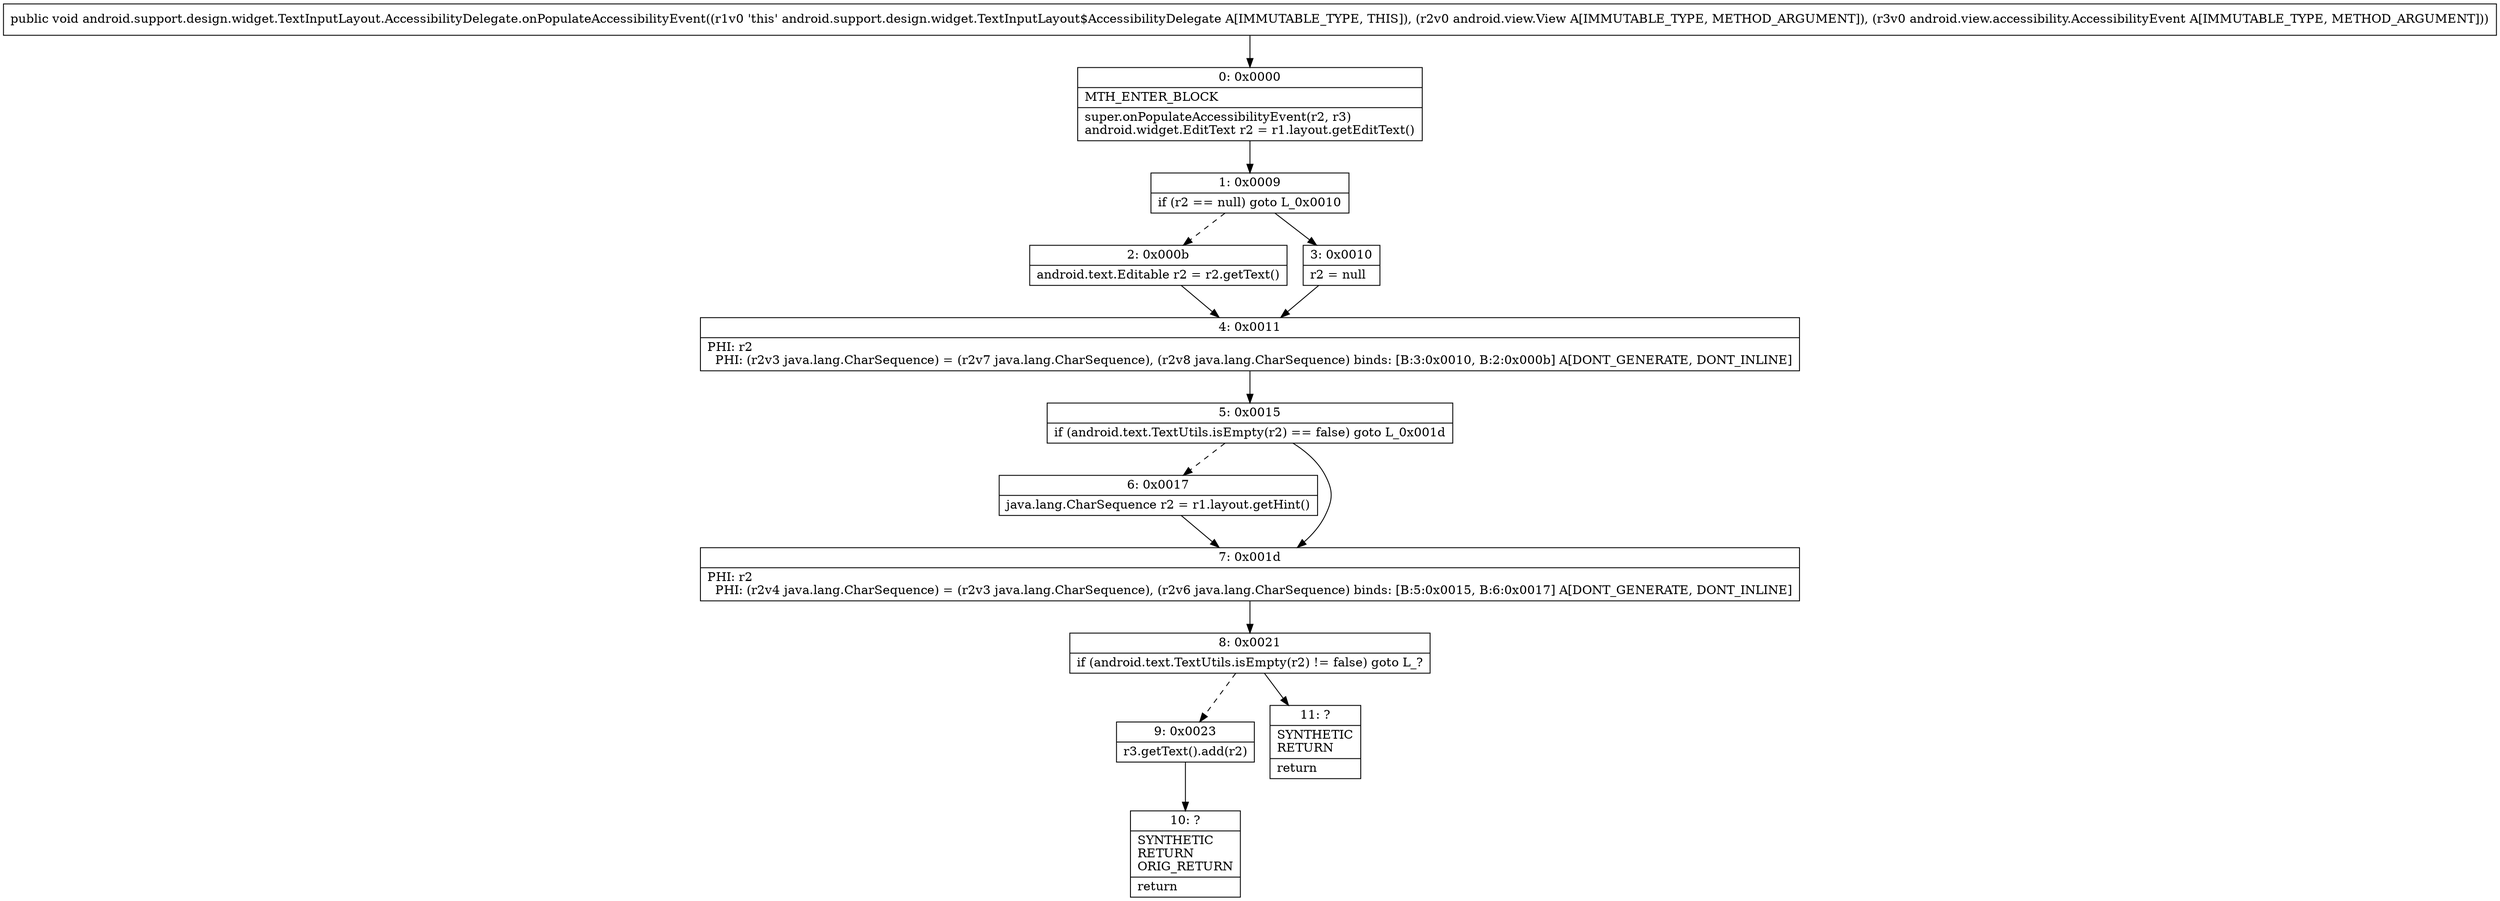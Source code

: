 digraph "CFG forandroid.support.design.widget.TextInputLayout.AccessibilityDelegate.onPopulateAccessibilityEvent(Landroid\/view\/View;Landroid\/view\/accessibility\/AccessibilityEvent;)V" {
Node_0 [shape=record,label="{0\:\ 0x0000|MTH_ENTER_BLOCK\l|super.onPopulateAccessibilityEvent(r2, r3)\landroid.widget.EditText r2 = r1.layout.getEditText()\l}"];
Node_1 [shape=record,label="{1\:\ 0x0009|if (r2 == null) goto L_0x0010\l}"];
Node_2 [shape=record,label="{2\:\ 0x000b|android.text.Editable r2 = r2.getText()\l}"];
Node_3 [shape=record,label="{3\:\ 0x0010|r2 = null\l}"];
Node_4 [shape=record,label="{4\:\ 0x0011|PHI: r2 \l  PHI: (r2v3 java.lang.CharSequence) = (r2v7 java.lang.CharSequence), (r2v8 java.lang.CharSequence) binds: [B:3:0x0010, B:2:0x000b] A[DONT_GENERATE, DONT_INLINE]\l}"];
Node_5 [shape=record,label="{5\:\ 0x0015|if (android.text.TextUtils.isEmpty(r2) == false) goto L_0x001d\l}"];
Node_6 [shape=record,label="{6\:\ 0x0017|java.lang.CharSequence r2 = r1.layout.getHint()\l}"];
Node_7 [shape=record,label="{7\:\ 0x001d|PHI: r2 \l  PHI: (r2v4 java.lang.CharSequence) = (r2v3 java.lang.CharSequence), (r2v6 java.lang.CharSequence) binds: [B:5:0x0015, B:6:0x0017] A[DONT_GENERATE, DONT_INLINE]\l}"];
Node_8 [shape=record,label="{8\:\ 0x0021|if (android.text.TextUtils.isEmpty(r2) != false) goto L_?\l}"];
Node_9 [shape=record,label="{9\:\ 0x0023|r3.getText().add(r2)\l}"];
Node_10 [shape=record,label="{10\:\ ?|SYNTHETIC\lRETURN\lORIG_RETURN\l|return\l}"];
Node_11 [shape=record,label="{11\:\ ?|SYNTHETIC\lRETURN\l|return\l}"];
MethodNode[shape=record,label="{public void android.support.design.widget.TextInputLayout.AccessibilityDelegate.onPopulateAccessibilityEvent((r1v0 'this' android.support.design.widget.TextInputLayout$AccessibilityDelegate A[IMMUTABLE_TYPE, THIS]), (r2v0 android.view.View A[IMMUTABLE_TYPE, METHOD_ARGUMENT]), (r3v0 android.view.accessibility.AccessibilityEvent A[IMMUTABLE_TYPE, METHOD_ARGUMENT])) }"];
MethodNode -> Node_0;
Node_0 -> Node_1;
Node_1 -> Node_2[style=dashed];
Node_1 -> Node_3;
Node_2 -> Node_4;
Node_3 -> Node_4;
Node_4 -> Node_5;
Node_5 -> Node_6[style=dashed];
Node_5 -> Node_7;
Node_6 -> Node_7;
Node_7 -> Node_8;
Node_8 -> Node_9[style=dashed];
Node_8 -> Node_11;
Node_9 -> Node_10;
}

